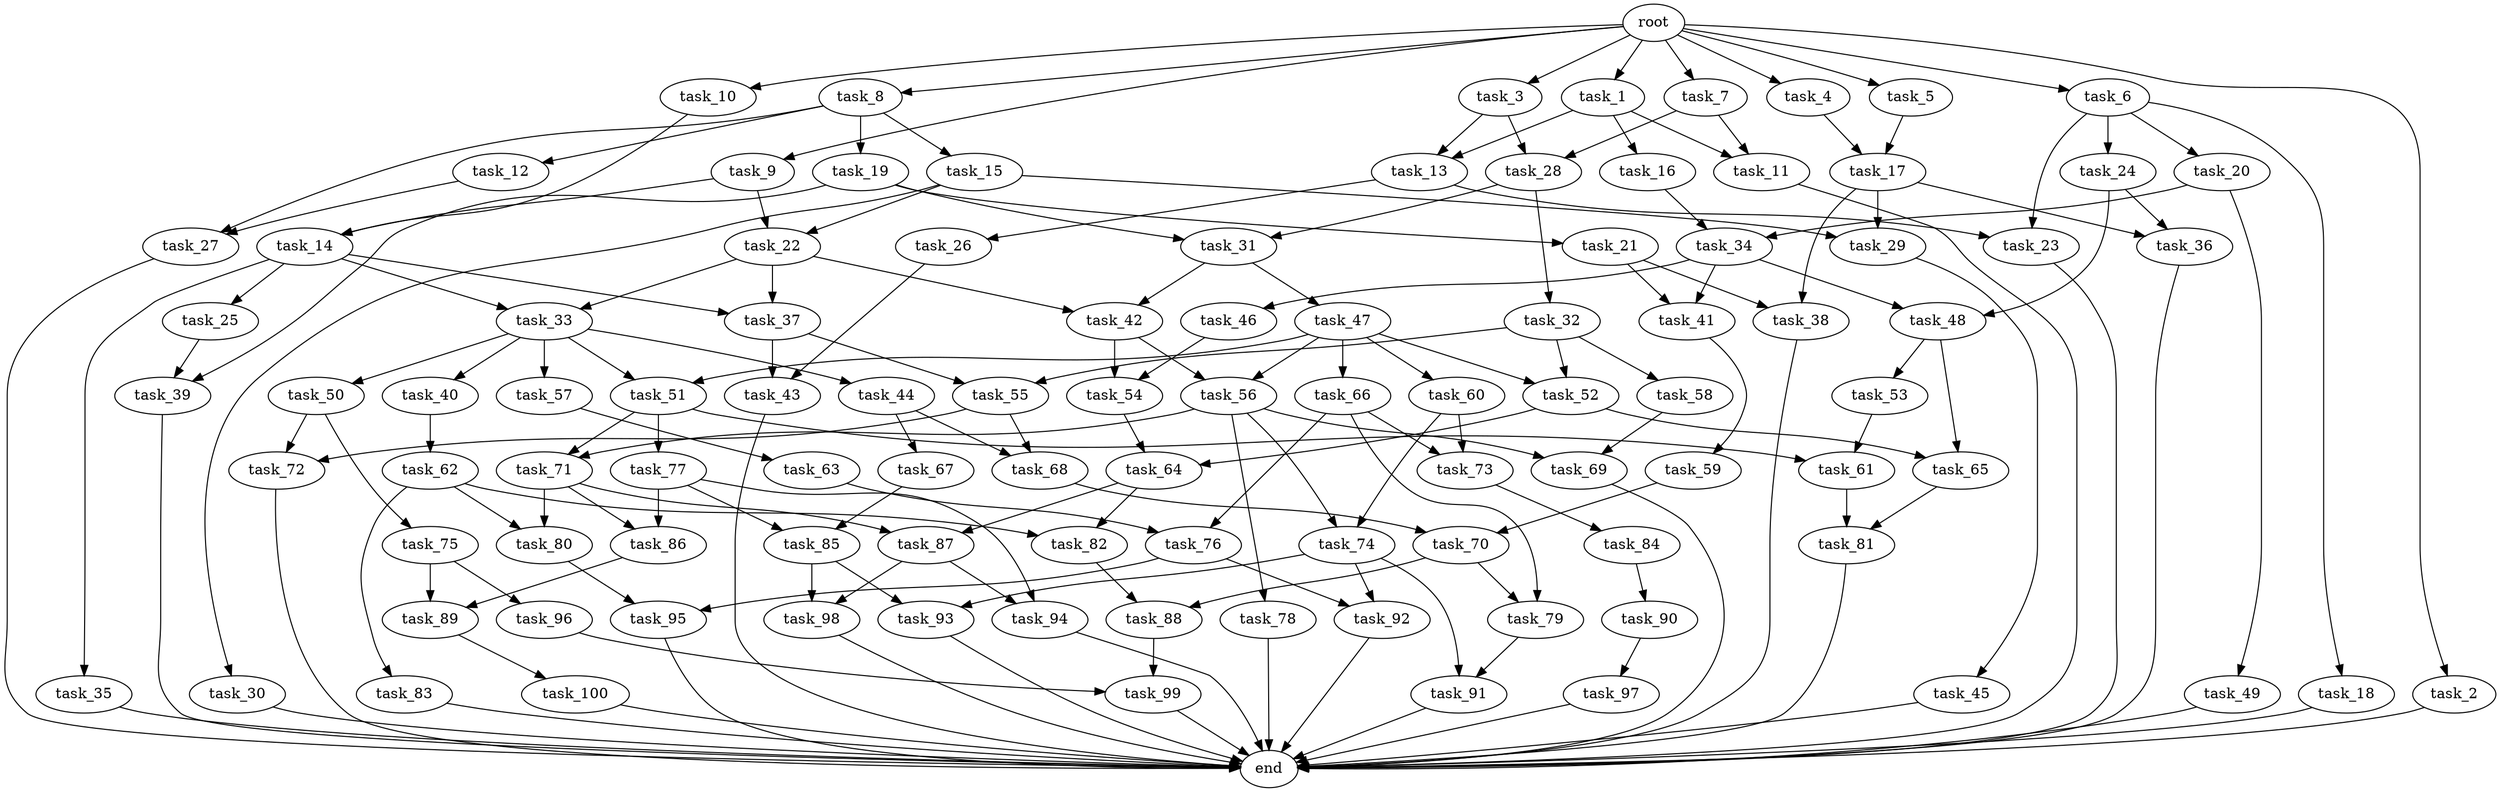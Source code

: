 digraph G {
  task_75 [size="1.031915e+11"];
  task_100 [size="3.342336e+11"];
  task_92 [size="1.004361e+10"];
  task_19 [size="1.551930e+11"];
  task_68 [size="3.463698e+11"];
  task_71 [size="3.253518e+11"];
  task_60 [size="9.634708e+10"];
  task_73 [size="2.125227e+11"];
  task_50 [size="3.809946e+11"];
  task_31 [size="9.357813e+11"];
  task_10 [size="8.815892e+11"];
  task_49 [size="6.672579e+11"];
  task_88 [size="2.831191e+11"];
  task_12 [size="6.112577e+11"];
  task_79 [size="8.998080e+10"];
  task_37 [size="2.293844e+11"];
  task_61 [size="8.354233e+10"];
  task_42 [size="2.016906e+11"];
  task_51 [size="8.169524e+11"];
  root [size="0.000000e+00"];
  task_56 [size="7.738878e+10"];
  task_95 [size="5.697878e+11"];
  task_22 [size="5.994462e+11"];
  task_32 [size="2.912769e+11"];
  task_25 [size="2.333243e+11"];
  task_99 [size="1.119414e+10"];
  task_96 [size="3.034270e+11"];
  task_36 [size="9.945888e+11"];
  task_16 [size="5.744876e+11"];
  task_33 [size="4.728476e+11"];
  task_27 [size="8.638561e+11"];
  task_89 [size="3.371869e+11"];
  end [size="0.000000e+00"];
  task_7 [size="9.956523e+11"];
  task_26 [size="9.598928e+11"];
  task_87 [size="4.804663e+11"];
  task_2 [size="6.713501e+11"];
  task_21 [size="7.901020e+11"];
  task_28 [size="2.429196e+11"];
  task_69 [size="3.253765e+11"];
  task_13 [size="6.935305e+10"];
  task_48 [size="9.575584e+11"];
  task_55 [size="5.579545e+11"];
  task_81 [size="5.124908e+11"];
  task_11 [size="3.109602e+11"];
  task_5 [size="4.095273e+11"];
  task_62 [size="3.875037e+11"];
  task_93 [size="4.383926e+10"];
  task_54 [size="5.810460e+11"];
  task_52 [size="7.329899e+11"];
  task_29 [size="8.469087e+11"];
  task_85 [size="9.789784e+11"];
  task_44 [size="6.268254e+11"];
  task_8 [size="6.027920e+11"];
  task_38 [size="4.066796e+11"];
  task_9 [size="7.557504e+11"];
  task_63 [size="8.279809e+10"];
  task_65 [size="3.168474e+10"];
  task_59 [size="7.417582e+11"];
  task_34 [size="4.033309e+11"];
  task_20 [size="3.129846e+11"];
  task_1 [size="3.942260e+11"];
  task_23 [size="8.674178e+11"];
  task_6 [size="5.978115e+11"];
  task_74 [size="7.074230e+11"];
  task_97 [size="5.061068e+09"];
  task_57 [size="5.673001e+10"];
  task_67 [size="3.963013e+11"];
  task_64 [size="6.416139e+11"];
  task_66 [size="3.005309e+11"];
  task_45 [size="3.485045e+11"];
  task_82 [size="9.014661e+11"];
  task_86 [size="9.017602e+11"];
  task_40 [size="7.912364e+11"];
  task_84 [size="7.854981e+11"];
  task_17 [size="3.822065e+11"];
  task_15 [size="1.107481e+11"];
  task_43 [size="1.632797e+11"];
  task_53 [size="2.304237e+11"];
  task_4 [size="9.430828e+11"];
  task_76 [size="5.996878e+11"];
  task_77 [size="8.833717e+11"];
  task_30 [size="8.550634e+11"];
  task_72 [size="9.628189e+11"];
  task_94 [size="1.037135e+11"];
  task_80 [size="1.671764e+11"];
  task_46 [size="4.527326e+11"];
  task_90 [size="4.872927e+11"];
  task_39 [size="4.358296e+11"];
  task_14 [size="7.489399e+11"];
  task_18 [size="4.768159e+11"];
  task_3 [size="1.253463e+11"];
  task_24 [size="4.701486e+11"];
  task_98 [size="9.152900e+11"];
  task_35 [size="5.550316e+11"];
  task_58 [size="3.477696e+11"];
  task_78 [size="6.238021e+11"];
  task_47 [size="8.372609e+11"];
  task_83 [size="6.907586e+11"];
  task_70 [size="5.094848e+11"];
  task_91 [size="4.887791e+11"];
  task_41 [size="3.130481e+11"];

  task_75 -> task_89 [size="1.685935e+08"];
  task_75 -> task_96 [size="3.034270e+08"];
  task_100 -> end [size="1.000000e-12"];
  task_92 -> end [size="1.000000e-12"];
  task_19 -> task_31 [size="4.678906e+08"];
  task_19 -> task_21 [size="7.901020e+08"];
  task_19 -> task_39 [size="2.179148e+08"];
  task_68 -> task_70 [size="2.547424e+08"];
  task_71 -> task_80 [size="8.358818e+07"];
  task_71 -> task_86 [size="4.508801e+08"];
  task_71 -> task_87 [size="2.402331e+08"];
  task_60 -> task_73 [size="1.062613e+08"];
  task_60 -> task_74 [size="3.537115e+08"];
  task_73 -> task_84 [size="7.854981e+08"];
  task_50 -> task_72 [size="4.814095e+08"];
  task_50 -> task_75 [size="1.031915e+08"];
  task_31 -> task_42 [size="1.008453e+08"];
  task_31 -> task_47 [size="8.372609e+08"];
  task_10 -> task_14 [size="3.744699e+08"];
  task_49 -> end [size="1.000000e-12"];
  task_88 -> task_99 [size="5.597068e+06"];
  task_12 -> task_27 [size="4.319280e+08"];
  task_79 -> task_91 [size="2.443896e+08"];
  task_37 -> task_43 [size="8.163983e+07"];
  task_37 -> task_55 [size="2.789773e+08"];
  task_61 -> task_81 [size="2.562454e+08"];
  task_42 -> task_54 [size="2.905230e+08"];
  task_42 -> task_56 [size="3.869439e+07"];
  task_51 -> task_77 [size="8.833717e+08"];
  task_51 -> task_61 [size="4.177116e+07"];
  task_51 -> task_71 [size="1.626759e+08"];
  root -> task_4 [size="1.000000e-12"];
  root -> task_7 [size="1.000000e-12"];
  root -> task_9 [size="1.000000e-12"];
  root -> task_1 [size="1.000000e-12"];
  root -> task_5 [size="1.000000e-12"];
  root -> task_2 [size="1.000000e-12"];
  root -> task_3 [size="1.000000e-12"];
  root -> task_6 [size="1.000000e-12"];
  root -> task_10 [size="1.000000e-12"];
  root -> task_8 [size="1.000000e-12"];
  task_56 -> task_69 [size="1.626883e+08"];
  task_56 -> task_78 [size="6.238021e+08"];
  task_56 -> task_71 [size="1.626759e+08"];
  task_56 -> task_74 [size="3.537115e+08"];
  task_95 -> end [size="1.000000e-12"];
  task_22 -> task_37 [size="1.146922e+08"];
  task_22 -> task_42 [size="1.008453e+08"];
  task_22 -> task_33 [size="2.364238e+08"];
  task_32 -> task_58 [size="3.477696e+08"];
  task_32 -> task_52 [size="3.664949e+08"];
  task_32 -> task_55 [size="2.789773e+08"];
  task_25 -> task_39 [size="2.179148e+08"];
  task_99 -> end [size="1.000000e-12"];
  task_96 -> task_99 [size="5.597068e+06"];
  task_36 -> end [size="1.000000e-12"];
  task_16 -> task_34 [size="2.016654e+08"];
  task_33 -> task_50 [size="3.809946e+08"];
  task_33 -> task_40 [size="7.912364e+08"];
  task_33 -> task_44 [size="6.268254e+08"];
  task_33 -> task_57 [size="5.673001e+07"];
  task_33 -> task_51 [size="4.084762e+08"];
  task_27 -> end [size="1.000000e-12"];
  task_89 -> task_100 [size="3.342336e+08"];
  task_7 -> task_28 [size="1.214598e+08"];
  task_7 -> task_11 [size="1.554801e+08"];
  task_26 -> task_43 [size="8.163983e+07"];
  task_87 -> task_94 [size="5.185673e+07"];
  task_87 -> task_98 [size="4.576450e+08"];
  task_2 -> end [size="1.000000e-12"];
  task_21 -> task_41 [size="1.565240e+08"];
  task_21 -> task_38 [size="2.033398e+08"];
  task_28 -> task_31 [size="4.678906e+08"];
  task_28 -> task_32 [size="2.912769e+08"];
  task_69 -> end [size="1.000000e-12"];
  task_13 -> task_26 [size="9.598928e+08"];
  task_13 -> task_23 [size="4.337089e+08"];
  task_48 -> task_53 [size="2.304237e+08"];
  task_48 -> task_65 [size="1.584237e+07"];
  task_55 -> task_68 [size="1.731849e+08"];
  task_55 -> task_72 [size="4.814095e+08"];
  task_81 -> end [size="1.000000e-12"];
  task_11 -> end [size="1.000000e-12"];
  task_5 -> task_17 [size="1.911032e+08"];
  task_62 -> task_80 [size="8.358818e+07"];
  task_62 -> task_82 [size="4.507331e+08"];
  task_62 -> task_83 [size="6.907586e+08"];
  task_93 -> end [size="1.000000e-12"];
  task_54 -> task_64 [size="3.208070e+08"];
  task_52 -> task_64 [size="3.208070e+08"];
  task_52 -> task_65 [size="1.584237e+07"];
  task_29 -> task_45 [size="3.485045e+08"];
  task_85 -> task_98 [size="4.576450e+08"];
  task_85 -> task_93 [size="2.191963e+07"];
  task_44 -> task_68 [size="1.731849e+08"];
  task_44 -> task_67 [size="3.963013e+08"];
  task_8 -> task_27 [size="4.319280e+08"];
  task_8 -> task_15 [size="1.107481e+08"];
  task_8 -> task_12 [size="6.112577e+08"];
  task_8 -> task_19 [size="1.551930e+08"];
  task_38 -> end [size="1.000000e-12"];
  task_9 -> task_22 [size="2.997231e+08"];
  task_9 -> task_14 [size="3.744699e+08"];
  task_63 -> task_76 [size="2.998439e+08"];
  task_65 -> task_81 [size="2.562454e+08"];
  task_59 -> task_70 [size="2.547424e+08"];
  task_34 -> task_48 [size="4.787792e+08"];
  task_34 -> task_41 [size="1.565240e+08"];
  task_34 -> task_46 [size="4.527326e+08"];
  task_20 -> task_34 [size="2.016654e+08"];
  task_20 -> task_49 [size="6.672579e+08"];
  task_1 -> task_13 [size="3.467653e+07"];
  task_1 -> task_16 [size="5.744876e+08"];
  task_1 -> task_11 [size="1.554801e+08"];
  task_23 -> end [size="1.000000e-12"];
  task_6 -> task_24 [size="4.701486e+08"];
  task_6 -> task_20 [size="3.129846e+08"];
  task_6 -> task_23 [size="4.337089e+08"];
  task_6 -> task_18 [size="4.768159e+08"];
  task_74 -> task_91 [size="2.443896e+08"];
  task_74 -> task_92 [size="5.021807e+06"];
  task_74 -> task_93 [size="2.191963e+07"];
  task_97 -> end [size="1.000000e-12"];
  task_57 -> task_63 [size="8.279809e+07"];
  task_67 -> task_85 [size="4.894892e+08"];
  task_64 -> task_82 [size="4.507331e+08"];
  task_64 -> task_87 [size="2.402331e+08"];
  task_66 -> task_76 [size="2.998439e+08"];
  task_66 -> task_73 [size="1.062613e+08"];
  task_66 -> task_79 [size="4.499040e+07"];
  task_45 -> end [size="1.000000e-12"];
  task_82 -> task_88 [size="1.415595e+08"];
  task_86 -> task_89 [size="1.685935e+08"];
  task_40 -> task_62 [size="3.875037e+08"];
  task_84 -> task_90 [size="4.872927e+08"];
  task_17 -> task_36 [size="4.972944e+08"];
  task_17 -> task_38 [size="2.033398e+08"];
  task_17 -> task_29 [size="4.234544e+08"];
  task_15 -> task_22 [size="2.997231e+08"];
  task_15 -> task_30 [size="8.550634e+08"];
  task_15 -> task_29 [size="4.234544e+08"];
  task_43 -> end [size="1.000000e-12"];
  task_53 -> task_61 [size="4.177116e+07"];
  task_4 -> task_17 [size="1.911032e+08"];
  task_76 -> task_92 [size="5.021807e+06"];
  task_76 -> task_95 [size="2.848939e+08"];
  task_77 -> task_94 [size="5.185673e+07"];
  task_77 -> task_86 [size="4.508801e+08"];
  task_77 -> task_85 [size="4.894892e+08"];
  task_30 -> end [size="1.000000e-12"];
  task_72 -> end [size="1.000000e-12"];
  task_94 -> end [size="1.000000e-12"];
  task_80 -> task_95 [size="2.848939e+08"];
  task_46 -> task_54 [size="2.905230e+08"];
  task_90 -> task_97 [size="5.061068e+06"];
  task_39 -> end [size="1.000000e-12"];
  task_14 -> task_37 [size="1.146922e+08"];
  task_14 -> task_25 [size="2.333243e+08"];
  task_14 -> task_35 [size="5.550316e+08"];
  task_14 -> task_33 [size="2.364238e+08"];
  task_18 -> end [size="1.000000e-12"];
  task_3 -> task_13 [size="3.467653e+07"];
  task_3 -> task_28 [size="1.214598e+08"];
  task_24 -> task_48 [size="4.787792e+08"];
  task_24 -> task_36 [size="4.972944e+08"];
  task_98 -> end [size="1.000000e-12"];
  task_35 -> end [size="1.000000e-12"];
  task_58 -> task_69 [size="1.626883e+08"];
  task_78 -> end [size="1.000000e-12"];
  task_47 -> task_66 [size="3.005309e+08"];
  task_47 -> task_52 [size="3.664949e+08"];
  task_47 -> task_60 [size="9.634708e+07"];
  task_47 -> task_51 [size="4.084762e+08"];
  task_47 -> task_56 [size="3.869439e+07"];
  task_83 -> end [size="1.000000e-12"];
  task_70 -> task_88 [size="1.415595e+08"];
  task_70 -> task_79 [size="4.499040e+07"];
  task_91 -> end [size="1.000000e-12"];
  task_41 -> task_59 [size="7.417582e+08"];
}
